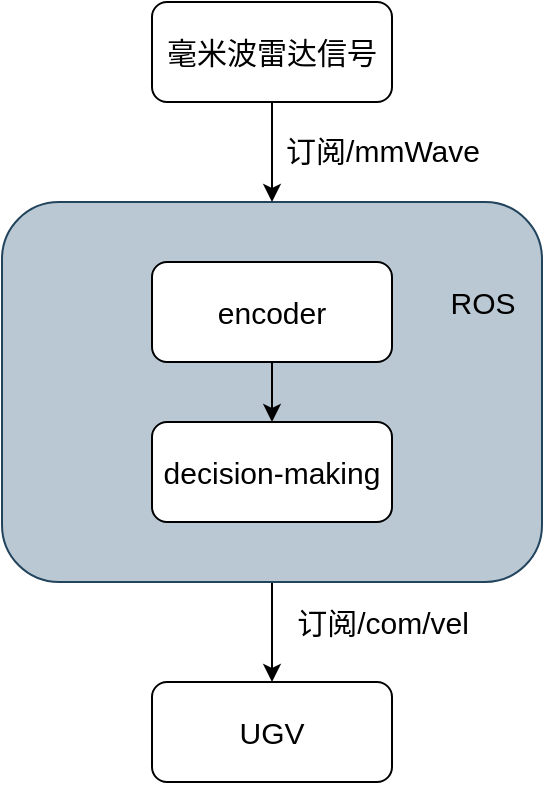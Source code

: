 <mxfile version="17.4.0" type="github">
  <diagram id="234BdIFPs1pL9V_qX9Ja" name="Page-1">
    <mxGraphModel dx="1185" dy="662" grid="1" gridSize="10" guides="1" tooltips="1" connect="1" arrows="1" fold="1" page="1" pageScale="1" pageWidth="850" pageHeight="1100" math="0" shadow="0">
      <root>
        <mxCell id="0" />
        <mxCell id="1" parent="0" />
        <mxCell id="Stn1zoeSQ1vO5GKriBPz-39" style="edgeStyle=orthogonalEdgeStyle;rounded=0;orthogonalLoop=1;jettySize=auto;html=1;exitX=0.5;exitY=1;exitDx=0;exitDy=0;entryX=0.5;entryY=0;entryDx=0;entryDy=0;fontSize=15;" edge="1" parent="1" source="Stn1zoeSQ1vO5GKriBPz-5" target="Stn1zoeSQ1vO5GKriBPz-35">
          <mxGeometry relative="1" as="geometry" />
        </mxCell>
        <mxCell id="Stn1zoeSQ1vO5GKriBPz-5" value="" style="rounded=1;whiteSpace=wrap;html=1;fillColor=#bac8d3;strokeColor=#23445d;" vertex="1" parent="1">
          <mxGeometry x="205" y="180" width="270" height="190" as="geometry" />
        </mxCell>
        <mxCell id="Stn1zoeSQ1vO5GKriBPz-13" style="edgeStyle=orthogonalEdgeStyle;rounded=0;orthogonalLoop=1;jettySize=auto;html=1;exitX=0.5;exitY=1;exitDx=0;exitDy=0;fontSize=15;" edge="1" parent="1" source="Stn1zoeSQ1vO5GKriBPz-6" target="Stn1zoeSQ1vO5GKriBPz-5">
          <mxGeometry relative="1" as="geometry" />
        </mxCell>
        <mxCell id="Stn1zoeSQ1vO5GKriBPz-6" value="&lt;font style=&quot;font-size: 15px&quot;&gt;毫米波雷达信号&lt;/font&gt;" style="rounded=1;whiteSpace=wrap;html=1;" vertex="1" parent="1">
          <mxGeometry x="280" y="80" width="120" height="50" as="geometry" />
        </mxCell>
        <mxCell id="Stn1zoeSQ1vO5GKriBPz-9" value="ROS" style="text;html=1;align=center;verticalAlign=middle;resizable=0;points=[];autosize=1;strokeColor=none;fillColor=none;fontSize=15;" vertex="1" parent="1">
          <mxGeometry x="420" y="220" width="50" height="20" as="geometry" />
        </mxCell>
        <mxCell id="Stn1zoeSQ1vO5GKriBPz-12" value="订阅/mmWave" style="text;html=1;align=center;verticalAlign=middle;resizable=0;points=[];autosize=1;strokeColor=none;fillColor=none;fontSize=15;" vertex="1" parent="1">
          <mxGeometry x="340" y="144" width="110" height="20" as="geometry" />
        </mxCell>
        <mxCell id="Stn1zoeSQ1vO5GKriBPz-37" style="edgeStyle=orthogonalEdgeStyle;rounded=0;orthogonalLoop=1;jettySize=auto;html=1;exitX=0.5;exitY=1;exitDx=0;exitDy=0;entryX=0.5;entryY=0;entryDx=0;entryDy=0;fontSize=15;" edge="1" parent="1" source="Stn1zoeSQ1vO5GKriBPz-33" target="Stn1zoeSQ1vO5GKriBPz-34">
          <mxGeometry relative="1" as="geometry" />
        </mxCell>
        <mxCell id="Stn1zoeSQ1vO5GKriBPz-33" value="encoder" style="rounded=1;whiteSpace=wrap;html=1;fontSize=15;" vertex="1" parent="1">
          <mxGeometry x="280" y="210" width="120" height="50" as="geometry" />
        </mxCell>
        <mxCell id="Stn1zoeSQ1vO5GKriBPz-34" value="decision-making" style="rounded=1;whiteSpace=wrap;html=1;fontSize=15;" vertex="1" parent="1">
          <mxGeometry x="280" y="290" width="120" height="50" as="geometry" />
        </mxCell>
        <mxCell id="Stn1zoeSQ1vO5GKriBPz-35" value="&lt;font style=&quot;font-size: 15px&quot;&gt;UGV&lt;/font&gt;" style="rounded=1;whiteSpace=wrap;html=1;" vertex="1" parent="1">
          <mxGeometry x="280" y="420" width="120" height="50" as="geometry" />
        </mxCell>
        <mxCell id="Stn1zoeSQ1vO5GKriBPz-40" value="订阅/com/vel" style="text;html=1;align=center;verticalAlign=middle;resizable=0;points=[];autosize=1;strokeColor=none;fillColor=none;fontSize=15;" vertex="1" parent="1">
          <mxGeometry x="345" y="380" width="100" height="20" as="geometry" />
        </mxCell>
      </root>
    </mxGraphModel>
  </diagram>
</mxfile>
